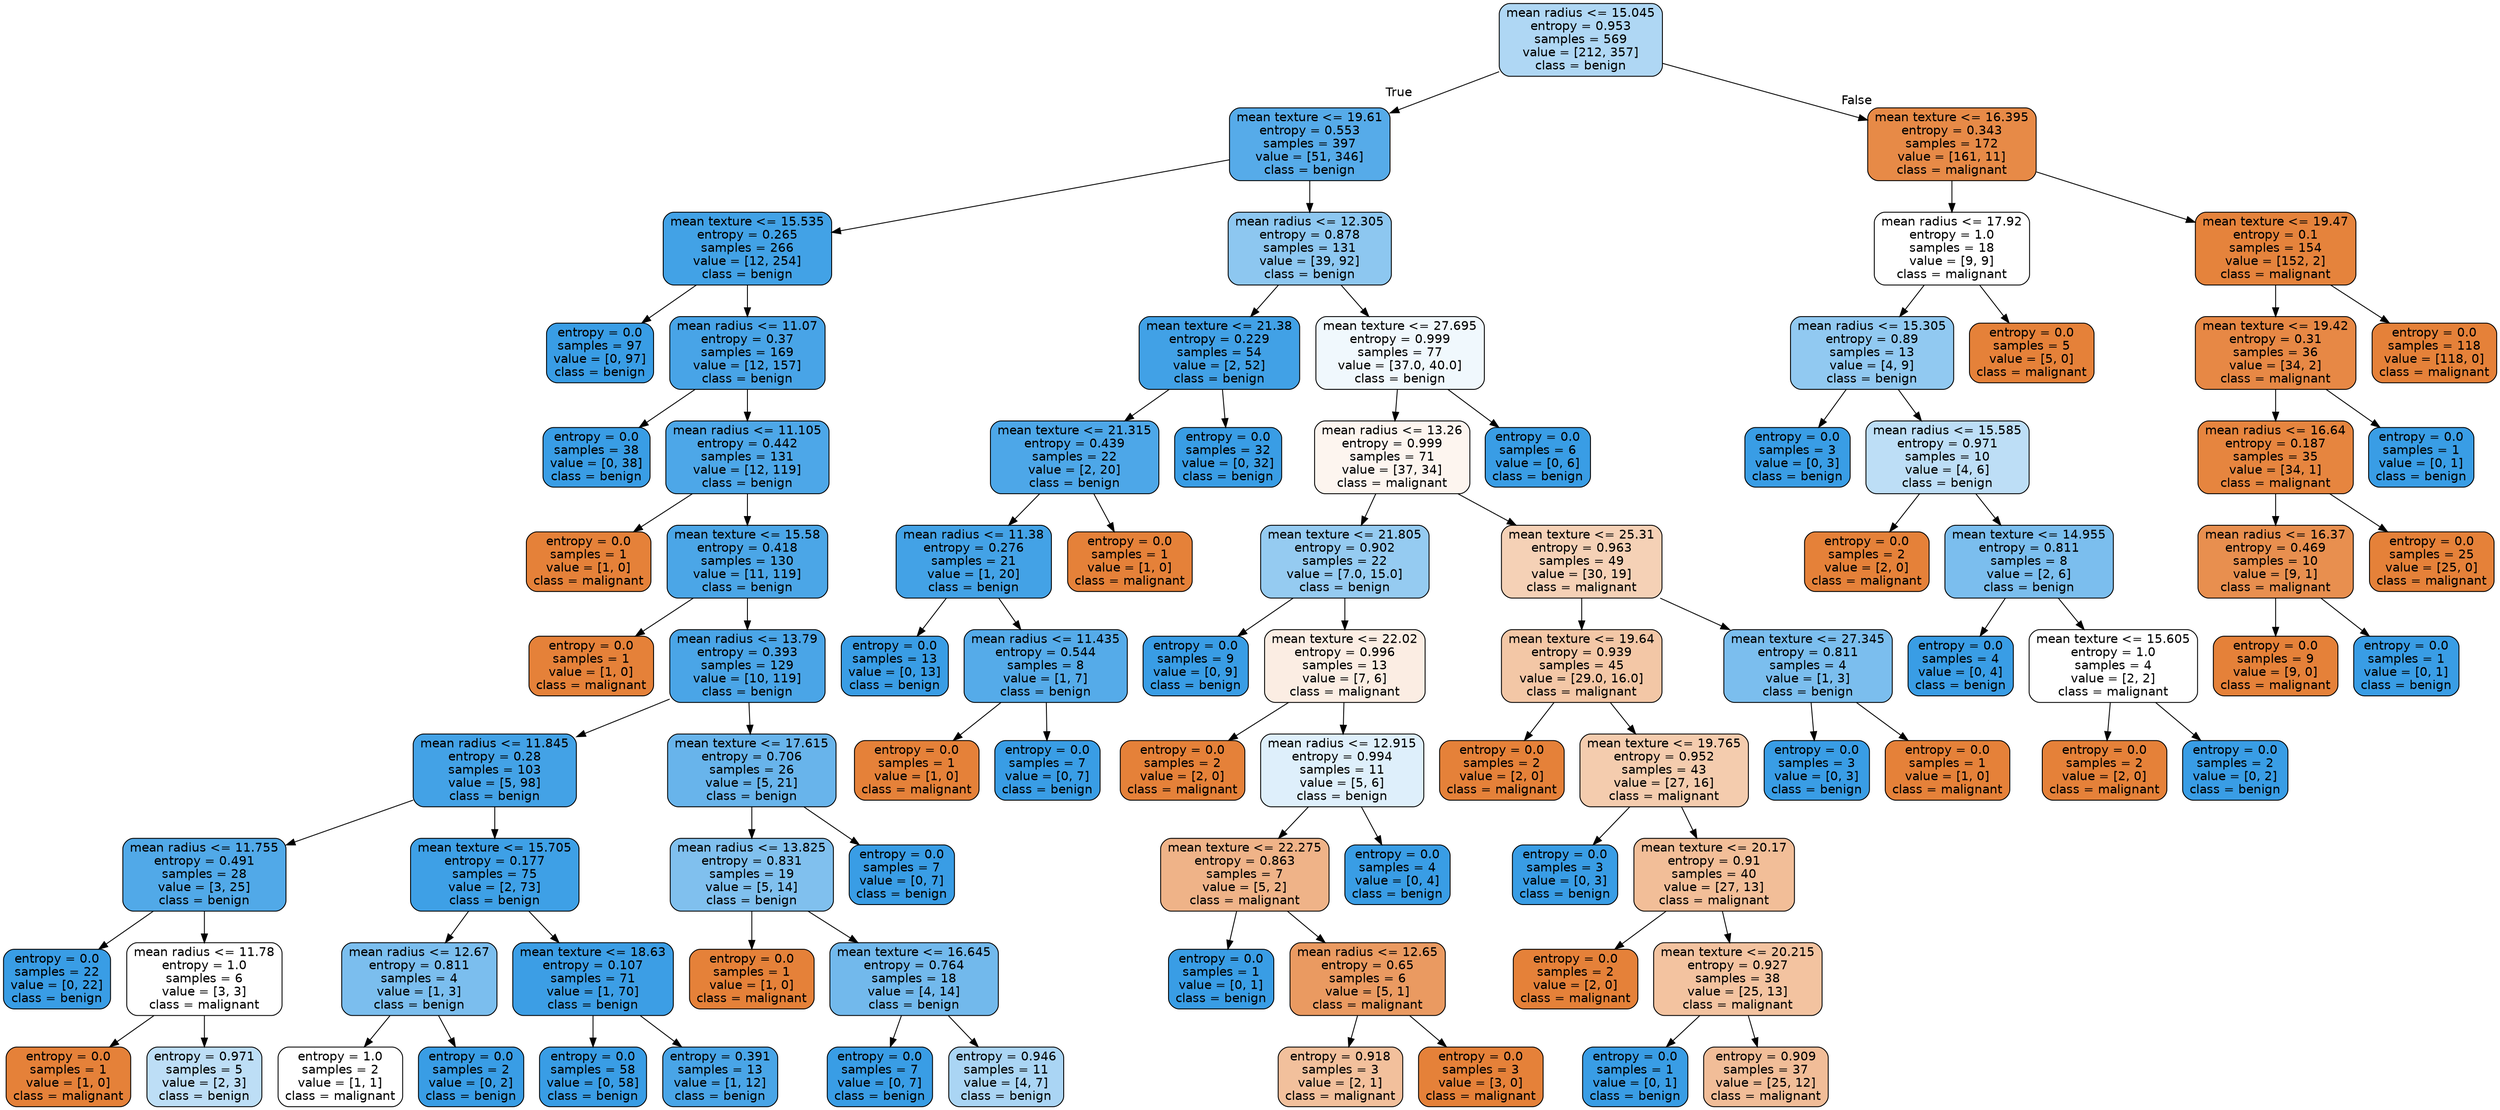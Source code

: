digraph Tree {
node [shape=box, style="filled, rounded", color="black", fontname="helvetica"] ;
edge [fontname="helvetica"] ;
0 [label="mean radius <= 15.045\nentropy = 0.953\nsamples = 569\nvalue = [212, 357]\nclass = benign", fillcolor="#afd7f4"] ;
1 [label="mean texture <= 19.61\nentropy = 0.553\nsamples = 397\nvalue = [51, 346]\nclass = benign", fillcolor="#56abe9"] ;
0 -> 1 [labeldistance=2.5, labelangle=45, headlabel="True"] ;
2 [label="mean texture <= 15.535\nentropy = 0.265\nsamples = 266\nvalue = [12, 254]\nclass = benign", fillcolor="#42a2e6"] ;
1 -> 2 ;
3 [label="entropy = 0.0\nsamples = 97\nvalue = [0, 97]\nclass = benign", fillcolor="#399de5"] ;
2 -> 3 ;
4 [label="mean radius <= 11.07\nentropy = 0.37\nsamples = 169\nvalue = [12, 157]\nclass = benign", fillcolor="#48a4e7"] ;
2 -> 4 ;
5 [label="entropy = 0.0\nsamples = 38\nvalue = [0, 38]\nclass = benign", fillcolor="#399de5"] ;
4 -> 5 ;
6 [label="mean radius <= 11.105\nentropy = 0.442\nsamples = 131\nvalue = [12, 119]\nclass = benign", fillcolor="#4da7e8"] ;
4 -> 6 ;
7 [label="entropy = 0.0\nsamples = 1\nvalue = [1, 0]\nclass = malignant", fillcolor="#e58139"] ;
6 -> 7 ;
8 [label="mean texture <= 15.58\nentropy = 0.418\nsamples = 130\nvalue = [11, 119]\nclass = benign", fillcolor="#4ba6e7"] ;
6 -> 8 ;
9 [label="entropy = 0.0\nsamples = 1\nvalue = [1, 0]\nclass = malignant", fillcolor="#e58139"] ;
8 -> 9 ;
10 [label="mean radius <= 13.79\nentropy = 0.393\nsamples = 129\nvalue = [10, 119]\nclass = benign", fillcolor="#4aa5e7"] ;
8 -> 10 ;
11 [label="mean radius <= 11.845\nentropy = 0.28\nsamples = 103\nvalue = [5, 98]\nclass = benign", fillcolor="#43a2e6"] ;
10 -> 11 ;
12 [label="mean radius <= 11.755\nentropy = 0.491\nsamples = 28\nvalue = [3, 25]\nclass = benign", fillcolor="#51a9e8"] ;
11 -> 12 ;
13 [label="entropy = 0.0\nsamples = 22\nvalue = [0, 22]\nclass = benign", fillcolor="#399de5"] ;
12 -> 13 ;
14 [label="mean radius <= 11.78\nentropy = 1.0\nsamples = 6\nvalue = [3, 3]\nclass = malignant", fillcolor="#ffffff"] ;
12 -> 14 ;
15 [label="entropy = 0.0\nsamples = 1\nvalue = [1, 0]\nclass = malignant", fillcolor="#e58139"] ;
14 -> 15 ;
16 [label="entropy = 0.971\nsamples = 5\nvalue = [2, 3]\nclass = benign", fillcolor="#bddef6"] ;
14 -> 16 ;
17 [label="mean texture <= 15.705\nentropy = 0.177\nsamples = 75\nvalue = [2, 73]\nclass = benign", fillcolor="#3ea0e6"] ;
11 -> 17 ;
18 [label="mean radius <= 12.67\nentropy = 0.811\nsamples = 4\nvalue = [1, 3]\nclass = benign", fillcolor="#7bbeee"] ;
17 -> 18 ;
19 [label="entropy = 1.0\nsamples = 2\nvalue = [1, 1]\nclass = malignant", fillcolor="#ffffff"] ;
18 -> 19 ;
20 [label="entropy = 0.0\nsamples = 2\nvalue = [0, 2]\nclass = benign", fillcolor="#399de5"] ;
18 -> 20 ;
21 [label="mean texture <= 18.63\nentropy = 0.107\nsamples = 71\nvalue = [1, 70]\nclass = benign", fillcolor="#3c9ee5"] ;
17 -> 21 ;
22 [label="entropy = 0.0\nsamples = 58\nvalue = [0, 58]\nclass = benign", fillcolor="#399de5"] ;
21 -> 22 ;
23 [label="entropy = 0.391\nsamples = 13\nvalue = [1, 12]\nclass = benign", fillcolor="#49a5e7"] ;
21 -> 23 ;
24 [label="mean texture <= 17.615\nentropy = 0.706\nsamples = 26\nvalue = [5, 21]\nclass = benign", fillcolor="#68b4eb"] ;
10 -> 24 ;
25 [label="mean radius <= 13.825\nentropy = 0.831\nsamples = 19\nvalue = [5, 14]\nclass = benign", fillcolor="#80c0ee"] ;
24 -> 25 ;
26 [label="entropy = 0.0\nsamples = 1\nvalue = [1, 0]\nclass = malignant", fillcolor="#e58139"] ;
25 -> 26 ;
27 [label="mean texture <= 16.645\nentropy = 0.764\nsamples = 18\nvalue = [4, 14]\nclass = benign", fillcolor="#72b9ec"] ;
25 -> 27 ;
28 [label="entropy = 0.0\nsamples = 7\nvalue = [0, 7]\nclass = benign", fillcolor="#399de5"] ;
27 -> 28 ;
29 [label="entropy = 0.946\nsamples = 11\nvalue = [4, 7]\nclass = benign", fillcolor="#aad5f4"] ;
27 -> 29 ;
30 [label="entropy = 0.0\nsamples = 7\nvalue = [0, 7]\nclass = benign", fillcolor="#399de5"] ;
24 -> 30 ;
31 [label="mean radius <= 12.305\nentropy = 0.878\nsamples = 131\nvalue = [39, 92]\nclass = benign", fillcolor="#8dc7f0"] ;
1 -> 31 ;
32 [label="mean texture <= 21.38\nentropy = 0.229\nsamples = 54\nvalue = [2, 52]\nclass = benign", fillcolor="#41a1e6"] ;
31 -> 32 ;
33 [label="mean texture <= 21.315\nentropy = 0.439\nsamples = 22\nvalue = [2, 20]\nclass = benign", fillcolor="#4da7e8"] ;
32 -> 33 ;
34 [label="mean radius <= 11.38\nentropy = 0.276\nsamples = 21\nvalue = [1, 20]\nclass = benign", fillcolor="#43a2e6"] ;
33 -> 34 ;
35 [label="entropy = 0.0\nsamples = 13\nvalue = [0, 13]\nclass = benign", fillcolor="#399de5"] ;
34 -> 35 ;
36 [label="mean radius <= 11.435\nentropy = 0.544\nsamples = 8\nvalue = [1, 7]\nclass = benign", fillcolor="#55abe9"] ;
34 -> 36 ;
37 [label="entropy = 0.0\nsamples = 1\nvalue = [1, 0]\nclass = malignant", fillcolor="#e58139"] ;
36 -> 37 ;
38 [label="entropy = 0.0\nsamples = 7\nvalue = [0, 7]\nclass = benign", fillcolor="#399de5"] ;
36 -> 38 ;
39 [label="entropy = 0.0\nsamples = 1\nvalue = [1, 0]\nclass = malignant", fillcolor="#e58139"] ;
33 -> 39 ;
40 [label="entropy = 0.0\nsamples = 32\nvalue = [0, 32]\nclass = benign", fillcolor="#399de5"] ;
32 -> 40 ;
41 [label="mean texture <= 27.695\nentropy = 0.999\nsamples = 77\nvalue = [37.0, 40.0]\nclass = benign", fillcolor="#f0f8fd"] ;
31 -> 41 ;
42 [label="mean radius <= 13.26\nentropy = 0.999\nsamples = 71\nvalue = [37, 34]\nclass = malignant", fillcolor="#fdf5ef"] ;
41 -> 42 ;
43 [label="mean texture <= 21.805\nentropy = 0.902\nsamples = 22\nvalue = [7.0, 15.0]\nclass = benign", fillcolor="#95cbf1"] ;
42 -> 43 ;
44 [label="entropy = 0.0\nsamples = 9\nvalue = [0, 9]\nclass = benign", fillcolor="#399de5"] ;
43 -> 44 ;
45 [label="mean texture <= 22.02\nentropy = 0.996\nsamples = 13\nvalue = [7, 6]\nclass = malignant", fillcolor="#fbede3"] ;
43 -> 45 ;
46 [label="entropy = 0.0\nsamples = 2\nvalue = [2, 0]\nclass = malignant", fillcolor="#e58139"] ;
45 -> 46 ;
47 [label="mean radius <= 12.915\nentropy = 0.994\nsamples = 11\nvalue = [5, 6]\nclass = benign", fillcolor="#deeffb"] ;
45 -> 47 ;
48 [label="mean texture <= 22.275\nentropy = 0.863\nsamples = 7\nvalue = [5, 2]\nclass = malignant", fillcolor="#efb388"] ;
47 -> 48 ;
49 [label="entropy = 0.0\nsamples = 1\nvalue = [0, 1]\nclass = benign", fillcolor="#399de5"] ;
48 -> 49 ;
50 [label="mean radius <= 12.65\nentropy = 0.65\nsamples = 6\nvalue = [5, 1]\nclass = malignant", fillcolor="#ea9a61"] ;
48 -> 50 ;
51 [label="entropy = 0.918\nsamples = 3\nvalue = [2, 1]\nclass = malignant", fillcolor="#f2c09c"] ;
50 -> 51 ;
52 [label="entropy = 0.0\nsamples = 3\nvalue = [3, 0]\nclass = malignant", fillcolor="#e58139"] ;
50 -> 52 ;
53 [label="entropy = 0.0\nsamples = 4\nvalue = [0, 4]\nclass = benign", fillcolor="#399de5"] ;
47 -> 53 ;
54 [label="mean texture <= 25.31\nentropy = 0.963\nsamples = 49\nvalue = [30, 19]\nclass = malignant", fillcolor="#f5d1b6"] ;
42 -> 54 ;
55 [label="mean texture <= 19.64\nentropy = 0.939\nsamples = 45\nvalue = [29.0, 16.0]\nclass = malignant", fillcolor="#f3c7a6"] ;
54 -> 55 ;
56 [label="entropy = 0.0\nsamples = 2\nvalue = [2, 0]\nclass = malignant", fillcolor="#e58139"] ;
55 -> 56 ;
57 [label="mean texture <= 19.765\nentropy = 0.952\nsamples = 43\nvalue = [27, 16]\nclass = malignant", fillcolor="#f4ccae"] ;
55 -> 57 ;
58 [label="entropy = 0.0\nsamples = 3\nvalue = [0, 3]\nclass = benign", fillcolor="#399de5"] ;
57 -> 58 ;
59 [label="mean texture <= 20.17\nentropy = 0.91\nsamples = 40\nvalue = [27, 13]\nclass = malignant", fillcolor="#f2be98"] ;
57 -> 59 ;
60 [label="entropy = 0.0\nsamples = 2\nvalue = [2, 0]\nclass = malignant", fillcolor="#e58139"] ;
59 -> 60 ;
61 [label="mean texture <= 20.215\nentropy = 0.927\nsamples = 38\nvalue = [25, 13]\nclass = malignant", fillcolor="#f3c3a0"] ;
59 -> 61 ;
62 [label="entropy = 0.0\nsamples = 1\nvalue = [0, 1]\nclass = benign", fillcolor="#399de5"] ;
61 -> 62 ;
63 [label="entropy = 0.909\nsamples = 37\nvalue = [25, 12]\nclass = malignant", fillcolor="#f1bd98"] ;
61 -> 63 ;
64 [label="mean texture <= 27.345\nentropy = 0.811\nsamples = 4\nvalue = [1, 3]\nclass = benign", fillcolor="#7bbeee"] ;
54 -> 64 ;
65 [label="entropy = 0.0\nsamples = 3\nvalue = [0, 3]\nclass = benign", fillcolor="#399de5"] ;
64 -> 65 ;
66 [label="entropy = 0.0\nsamples = 1\nvalue = [1, 0]\nclass = malignant", fillcolor="#e58139"] ;
64 -> 66 ;
67 [label="entropy = 0.0\nsamples = 6\nvalue = [0, 6]\nclass = benign", fillcolor="#399de5"] ;
41 -> 67 ;
68 [label="mean texture <= 16.395\nentropy = 0.343\nsamples = 172\nvalue = [161, 11]\nclass = malignant", fillcolor="#e78a47"] ;
0 -> 68 [labeldistance=2.5, labelangle=-45, headlabel="False"] ;
69 [label="mean radius <= 17.92\nentropy = 1.0\nsamples = 18\nvalue = [9, 9]\nclass = malignant", fillcolor="#ffffff"] ;
68 -> 69 ;
70 [label="mean radius <= 15.305\nentropy = 0.89\nsamples = 13\nvalue = [4, 9]\nclass = benign", fillcolor="#91c9f1"] ;
69 -> 70 ;
71 [label="entropy = 0.0\nsamples = 3\nvalue = [0, 3]\nclass = benign", fillcolor="#399de5"] ;
70 -> 71 ;
72 [label="mean radius <= 15.585\nentropy = 0.971\nsamples = 10\nvalue = [4, 6]\nclass = benign", fillcolor="#bddef6"] ;
70 -> 72 ;
73 [label="entropy = 0.0\nsamples = 2\nvalue = [2, 0]\nclass = malignant", fillcolor="#e58139"] ;
72 -> 73 ;
74 [label="mean texture <= 14.955\nentropy = 0.811\nsamples = 8\nvalue = [2, 6]\nclass = benign", fillcolor="#7bbeee"] ;
72 -> 74 ;
75 [label="entropy = 0.0\nsamples = 4\nvalue = [0, 4]\nclass = benign", fillcolor="#399de5"] ;
74 -> 75 ;
76 [label="mean texture <= 15.605\nentropy = 1.0\nsamples = 4\nvalue = [2, 2]\nclass = malignant", fillcolor="#ffffff"] ;
74 -> 76 ;
77 [label="entropy = 0.0\nsamples = 2\nvalue = [2, 0]\nclass = malignant", fillcolor="#e58139"] ;
76 -> 77 ;
78 [label="entropy = 0.0\nsamples = 2\nvalue = [0, 2]\nclass = benign", fillcolor="#399de5"] ;
76 -> 78 ;
79 [label="entropy = 0.0\nsamples = 5\nvalue = [5, 0]\nclass = malignant", fillcolor="#e58139"] ;
69 -> 79 ;
80 [label="mean texture <= 19.47\nentropy = 0.1\nsamples = 154\nvalue = [152, 2]\nclass = malignant", fillcolor="#e5833c"] ;
68 -> 80 ;
81 [label="mean texture <= 19.42\nentropy = 0.31\nsamples = 36\nvalue = [34, 2]\nclass = malignant", fillcolor="#e78845"] ;
80 -> 81 ;
82 [label="mean radius <= 16.64\nentropy = 0.187\nsamples = 35\nvalue = [34, 1]\nclass = malignant", fillcolor="#e6853f"] ;
81 -> 82 ;
83 [label="mean radius <= 16.37\nentropy = 0.469\nsamples = 10\nvalue = [9, 1]\nclass = malignant", fillcolor="#e88f4f"] ;
82 -> 83 ;
84 [label="entropy = 0.0\nsamples = 9\nvalue = [9, 0]\nclass = malignant", fillcolor="#e58139"] ;
83 -> 84 ;
85 [label="entropy = 0.0\nsamples = 1\nvalue = [0, 1]\nclass = benign", fillcolor="#399de5"] ;
83 -> 85 ;
86 [label="entropy = 0.0\nsamples = 25\nvalue = [25, 0]\nclass = malignant", fillcolor="#e58139"] ;
82 -> 86 ;
87 [label="entropy = 0.0\nsamples = 1\nvalue = [0, 1]\nclass = benign", fillcolor="#399de5"] ;
81 -> 87 ;
88 [label="entropy = 0.0\nsamples = 118\nvalue = [118, 0]\nclass = malignant", fillcolor="#e58139"] ;
80 -> 88 ;
}